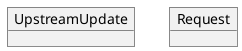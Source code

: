 @startuml
'
'class CoreAggregateRoot {
'
'}
'object EntryCollectionSnapshot
object UpstreamUpdate
object Request

''object GraphUpdate
'object Request
'object ResultTask
'
'
'
'
'EntryCollectionSnapshot -> Graph
''Graph -> GraphUpdate

@enduml
